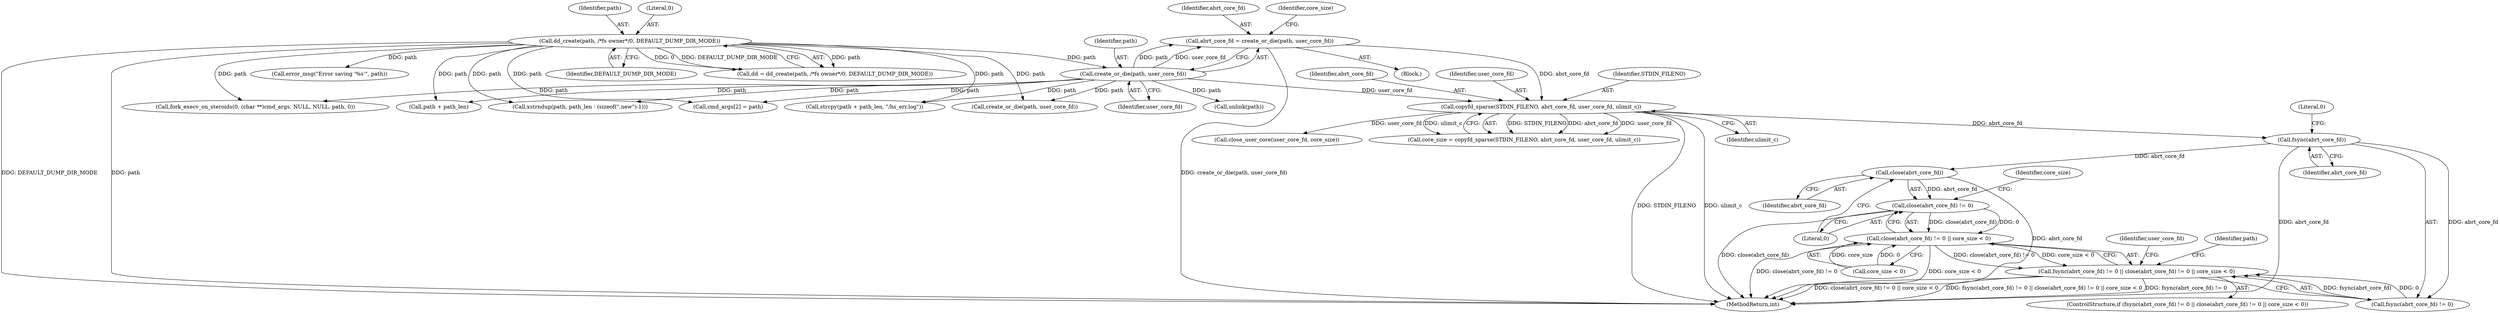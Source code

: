 digraph "0_abrt_3c1b60cfa62d39e5fff5a53a5bc53dae189e740e@API" {
"1001169" [label="(Call,close(abrt_core_fd))"];
"1001164" [label="(Call,fsync(abrt_core_fd))"];
"1001153" [label="(Call,copyfd_sparse(STDIN_FILENO, abrt_core_fd, user_core_fd, ulimit_c))"];
"1001146" [label="(Call,abrt_core_fd = create_or_die(path, user_core_fd))"];
"1001148" [label="(Call,create_or_die(path, user_core_fd))"];
"1000775" [label="(Call,dd_create(path, /*fs owner*/0, DEFAULT_DUMP_DIR_MODE))"];
"1001168" [label="(Call,close(abrt_core_fd) != 0)"];
"1001167" [label="(Call,close(abrt_core_fd) != 0 || core_size < 0)"];
"1001162" [label="(Call,fsync(abrt_core_fd) != 0 || close(abrt_core_fd) != 0 || core_size < 0)"];
"1001164" [label="(Call,fsync(abrt_core_fd))"];
"1001157" [label="(Identifier,ulimit_c)"];
"1000773" [label="(Call,dd = dd_create(path, /*fs owner*/0, DEFAULT_DUMP_DIR_MODE))"];
"1001172" [label="(Call,core_size < 0)"];
"1001163" [label="(Call,fsync(abrt_core_fd) != 0)"];
"1001168" [label="(Call,close(abrt_core_fd) != 0)"];
"1001149" [label="(Identifier,path)"];
"1001146" [label="(Call,abrt_core_fd = create_or_die(path, user_core_fd))"];
"1001169" [label="(Call,close(abrt_core_fd))"];
"1001173" [label="(Identifier,core_size)"];
"1001176" [label="(Call,unlink(path))"];
"1001242" [label="(Call,create_or_die(path, user_core_fd))"];
"1001167" [label="(Call,close(abrt_core_fd) != 0 || core_size < 0)"];
"1001162" [label="(Call,fsync(abrt_core_fd) != 0 || close(abrt_core_fd) != 0 || core_size < 0)"];
"1001153" [label="(Call,copyfd_sparse(STDIN_FILENO, abrt_core_fd, user_core_fd, ulimit_c))"];
"1001170" [label="(Identifier,abrt_core_fd)"];
"1001144" [label="(Block,)"];
"1001156" [label="(Identifier,user_core_fd)"];
"1001148" [label="(Call,create_or_die(path, user_core_fd))"];
"1001150" [label="(Identifier,user_core_fd)"];
"1001166" [label="(Literal,0)"];
"1001158" [label="(Call,close_user_core(user_core_fd, core_size))"];
"1000775" [label="(Call,dd_create(path, /*fs owner*/0, DEFAULT_DUMP_DIR_MODE))"];
"1000778" [label="(Identifier,DEFAULT_DUMP_DIR_MODE)"];
"1001151" [label="(Call,core_size = copyfd_sparse(STDIN_FILENO, abrt_core_fd, user_core_fd, ulimit_c))"];
"1000776" [label="(Identifier,path)"];
"1001171" [label="(Literal,0)"];
"1001147" [label="(Identifier,abrt_core_fd)"];
"1000777" [label="(Literal,0)"];
"1001152" [label="(Identifier,core_size)"];
"1001154" [label="(Identifier,STDIN_FILENO)"];
"1001235" [label="(Call,path + path_len)"];
"1001350" [label="(Call,xstrndup(path, path_len - (sizeof(\".new\")-1)))"];
"1001165" [label="(Identifier,abrt_core_fd)"];
"1001309" [label="(Call,cmd_args[2] = path)"];
"1001161" [label="(ControlStructure,if (fsync(abrt_core_fd) != 0 || close(abrt_core_fd) != 0 || core_size < 0))"];
"1001332" [label="(Call,fork_execv_on_steroids(0, (char **)cmd_args, NULL, NULL, path, 0))"];
"1001189" [label="(Identifier,user_core_fd)"];
"1001234" [label="(Call,strcpy(path + path_len, \"/hs_err.log\"))"];
"1001134" [label="(Call,error_msg(\"Error saving '%s'\", path))"];
"1001155" [label="(Identifier,abrt_core_fd)"];
"1001177" [label="(Identifier,path)"];
"1001445" [label="(MethodReturn,int)"];
"1001169" -> "1001168"  [label="AST: "];
"1001169" -> "1001170"  [label="CFG: "];
"1001170" -> "1001169"  [label="AST: "];
"1001171" -> "1001169"  [label="CFG: "];
"1001169" -> "1001445"  [label="DDG: abrt_core_fd"];
"1001169" -> "1001168"  [label="DDG: abrt_core_fd"];
"1001164" -> "1001169"  [label="DDG: abrt_core_fd"];
"1001164" -> "1001163"  [label="AST: "];
"1001164" -> "1001165"  [label="CFG: "];
"1001165" -> "1001164"  [label="AST: "];
"1001166" -> "1001164"  [label="CFG: "];
"1001164" -> "1001445"  [label="DDG: abrt_core_fd"];
"1001164" -> "1001163"  [label="DDG: abrt_core_fd"];
"1001153" -> "1001164"  [label="DDG: abrt_core_fd"];
"1001153" -> "1001151"  [label="AST: "];
"1001153" -> "1001157"  [label="CFG: "];
"1001154" -> "1001153"  [label="AST: "];
"1001155" -> "1001153"  [label="AST: "];
"1001156" -> "1001153"  [label="AST: "];
"1001157" -> "1001153"  [label="AST: "];
"1001151" -> "1001153"  [label="CFG: "];
"1001153" -> "1001445"  [label="DDG: STDIN_FILENO"];
"1001153" -> "1001445"  [label="DDG: ulimit_c"];
"1001153" -> "1001151"  [label="DDG: STDIN_FILENO"];
"1001153" -> "1001151"  [label="DDG: abrt_core_fd"];
"1001153" -> "1001151"  [label="DDG: user_core_fd"];
"1001153" -> "1001151"  [label="DDG: ulimit_c"];
"1001146" -> "1001153"  [label="DDG: abrt_core_fd"];
"1001148" -> "1001153"  [label="DDG: user_core_fd"];
"1001153" -> "1001158"  [label="DDG: user_core_fd"];
"1001146" -> "1001144"  [label="AST: "];
"1001146" -> "1001148"  [label="CFG: "];
"1001147" -> "1001146"  [label="AST: "];
"1001148" -> "1001146"  [label="AST: "];
"1001152" -> "1001146"  [label="CFG: "];
"1001146" -> "1001445"  [label="DDG: create_or_die(path, user_core_fd)"];
"1001148" -> "1001146"  [label="DDG: path"];
"1001148" -> "1001146"  [label="DDG: user_core_fd"];
"1001148" -> "1001150"  [label="CFG: "];
"1001149" -> "1001148"  [label="AST: "];
"1001150" -> "1001148"  [label="AST: "];
"1000775" -> "1001148"  [label="DDG: path"];
"1001148" -> "1001176"  [label="DDG: path"];
"1001148" -> "1001234"  [label="DDG: path"];
"1001148" -> "1001235"  [label="DDG: path"];
"1001148" -> "1001242"  [label="DDG: path"];
"1001148" -> "1001309"  [label="DDG: path"];
"1001148" -> "1001332"  [label="DDG: path"];
"1001148" -> "1001350"  [label="DDG: path"];
"1000775" -> "1000773"  [label="AST: "];
"1000775" -> "1000778"  [label="CFG: "];
"1000776" -> "1000775"  [label="AST: "];
"1000777" -> "1000775"  [label="AST: "];
"1000778" -> "1000775"  [label="AST: "];
"1000773" -> "1000775"  [label="CFG: "];
"1000775" -> "1001445"  [label="DDG: path"];
"1000775" -> "1001445"  [label="DDG: DEFAULT_DUMP_DIR_MODE"];
"1000775" -> "1000773"  [label="DDG: path"];
"1000775" -> "1000773"  [label="DDG: 0"];
"1000775" -> "1000773"  [label="DDG: DEFAULT_DUMP_DIR_MODE"];
"1000775" -> "1001134"  [label="DDG: path"];
"1000775" -> "1001234"  [label="DDG: path"];
"1000775" -> "1001235"  [label="DDG: path"];
"1000775" -> "1001242"  [label="DDG: path"];
"1000775" -> "1001309"  [label="DDG: path"];
"1000775" -> "1001332"  [label="DDG: path"];
"1000775" -> "1001350"  [label="DDG: path"];
"1001168" -> "1001167"  [label="AST: "];
"1001168" -> "1001171"  [label="CFG: "];
"1001171" -> "1001168"  [label="AST: "];
"1001173" -> "1001168"  [label="CFG: "];
"1001167" -> "1001168"  [label="CFG: "];
"1001168" -> "1001445"  [label="DDG: close(abrt_core_fd)"];
"1001168" -> "1001167"  [label="DDG: close(abrt_core_fd)"];
"1001168" -> "1001167"  [label="DDG: 0"];
"1001167" -> "1001162"  [label="AST: "];
"1001167" -> "1001172"  [label="CFG: "];
"1001172" -> "1001167"  [label="AST: "];
"1001162" -> "1001167"  [label="CFG: "];
"1001167" -> "1001445"  [label="DDG: core_size < 0"];
"1001167" -> "1001445"  [label="DDG: close(abrt_core_fd) != 0"];
"1001167" -> "1001162"  [label="DDG: close(abrt_core_fd) != 0"];
"1001167" -> "1001162"  [label="DDG: core_size < 0"];
"1001172" -> "1001167"  [label="DDG: core_size"];
"1001172" -> "1001167"  [label="DDG: 0"];
"1001162" -> "1001161"  [label="AST: "];
"1001162" -> "1001163"  [label="CFG: "];
"1001163" -> "1001162"  [label="AST: "];
"1001177" -> "1001162"  [label="CFG: "];
"1001189" -> "1001162"  [label="CFG: "];
"1001162" -> "1001445"  [label="DDG: fsync(abrt_core_fd) != 0"];
"1001162" -> "1001445"  [label="DDG: close(abrt_core_fd) != 0 || core_size < 0"];
"1001162" -> "1001445"  [label="DDG: fsync(abrt_core_fd) != 0 || close(abrt_core_fd) != 0 || core_size < 0"];
"1001163" -> "1001162"  [label="DDG: fsync(abrt_core_fd)"];
"1001163" -> "1001162"  [label="DDG: 0"];
}
